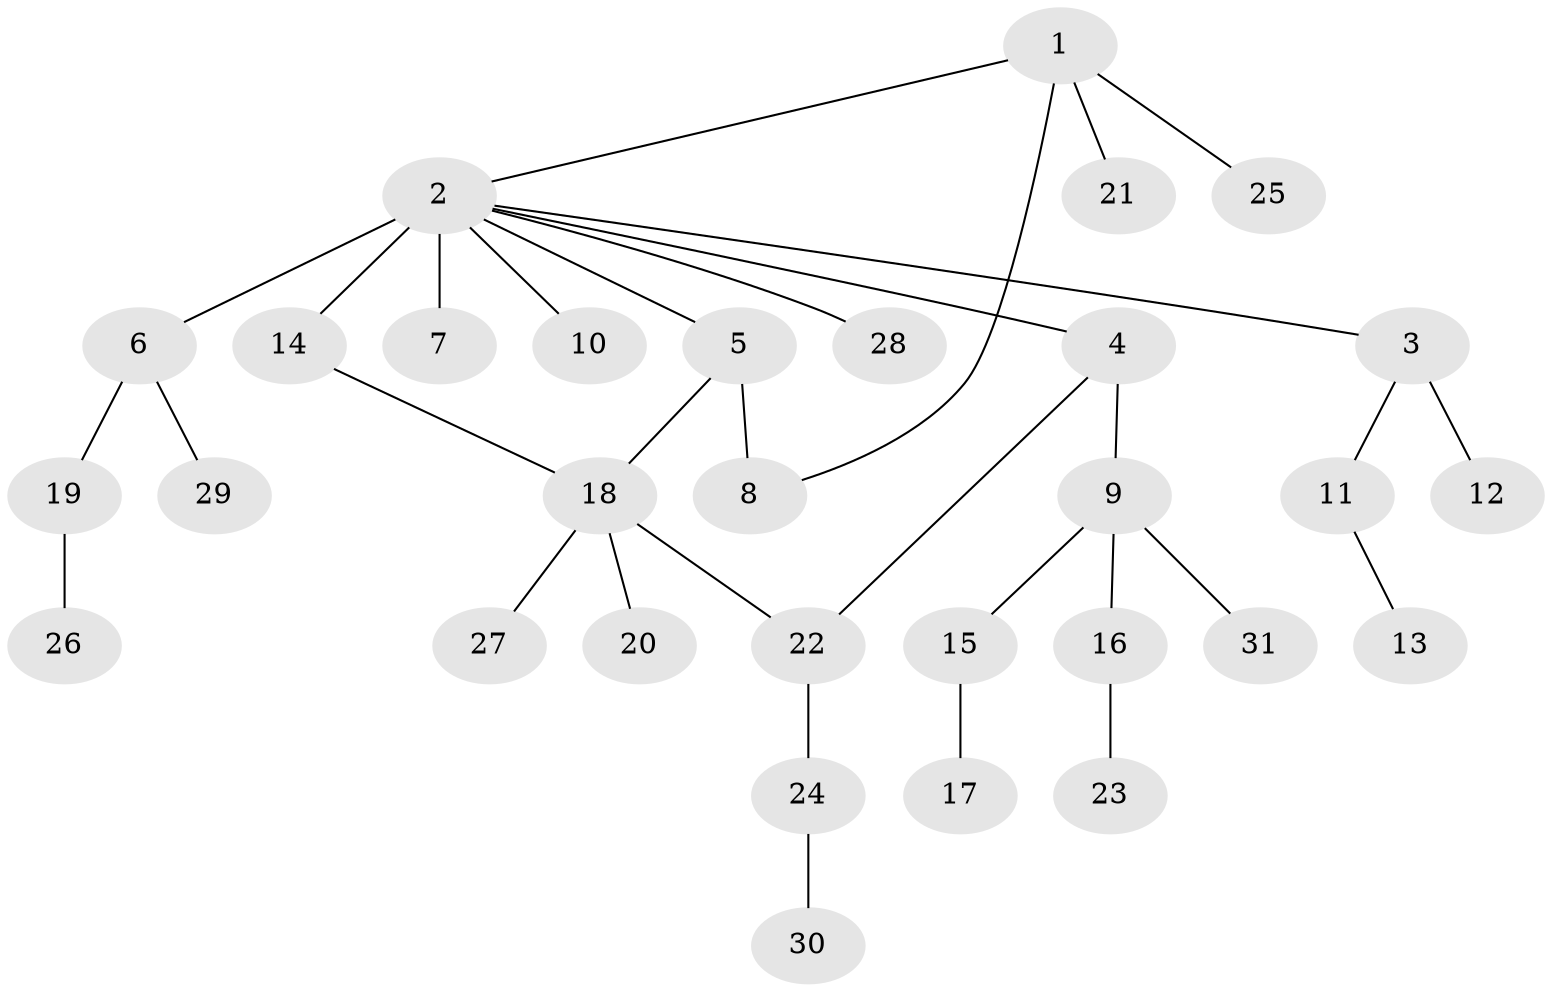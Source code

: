 // original degree distribution, {5: 0.0847457627118644, 14: 0.01694915254237288, 4: 0.06779661016949153, 3: 0.0847457627118644, 1: 0.6101694915254238, 2: 0.13559322033898305}
// Generated by graph-tools (version 1.1) at 2025/35/03/09/25 02:35:37]
// undirected, 31 vertices, 33 edges
graph export_dot {
graph [start="1"]
  node [color=gray90,style=filled];
  1;
  2;
  3;
  4;
  5;
  6;
  7;
  8;
  9;
  10;
  11;
  12;
  13;
  14;
  15;
  16;
  17;
  18;
  19;
  20;
  21;
  22;
  23;
  24;
  25;
  26;
  27;
  28;
  29;
  30;
  31;
  1 -- 2 [weight=1.0];
  1 -- 8 [weight=1.0];
  1 -- 21 [weight=1.0];
  1 -- 25 [weight=1.0];
  2 -- 3 [weight=1.0];
  2 -- 4 [weight=1.0];
  2 -- 5 [weight=1.0];
  2 -- 6 [weight=1.0];
  2 -- 7 [weight=5.0];
  2 -- 10 [weight=1.0];
  2 -- 14 [weight=1.0];
  2 -- 28 [weight=1.0];
  3 -- 11 [weight=1.0];
  3 -- 12 [weight=2.0];
  4 -- 9 [weight=1.0];
  4 -- 22 [weight=1.0];
  5 -- 8 [weight=2.0];
  5 -- 18 [weight=1.0];
  6 -- 19 [weight=1.0];
  6 -- 29 [weight=1.0];
  9 -- 15 [weight=1.0];
  9 -- 16 [weight=1.0];
  9 -- 31 [weight=1.0];
  11 -- 13 [weight=1.0];
  14 -- 18 [weight=1.0];
  15 -- 17 [weight=1.0];
  16 -- 23 [weight=3.0];
  18 -- 20 [weight=1.0];
  18 -- 22 [weight=1.0];
  18 -- 27 [weight=1.0];
  19 -- 26 [weight=1.0];
  22 -- 24 [weight=1.0];
  24 -- 30 [weight=1.0];
}

